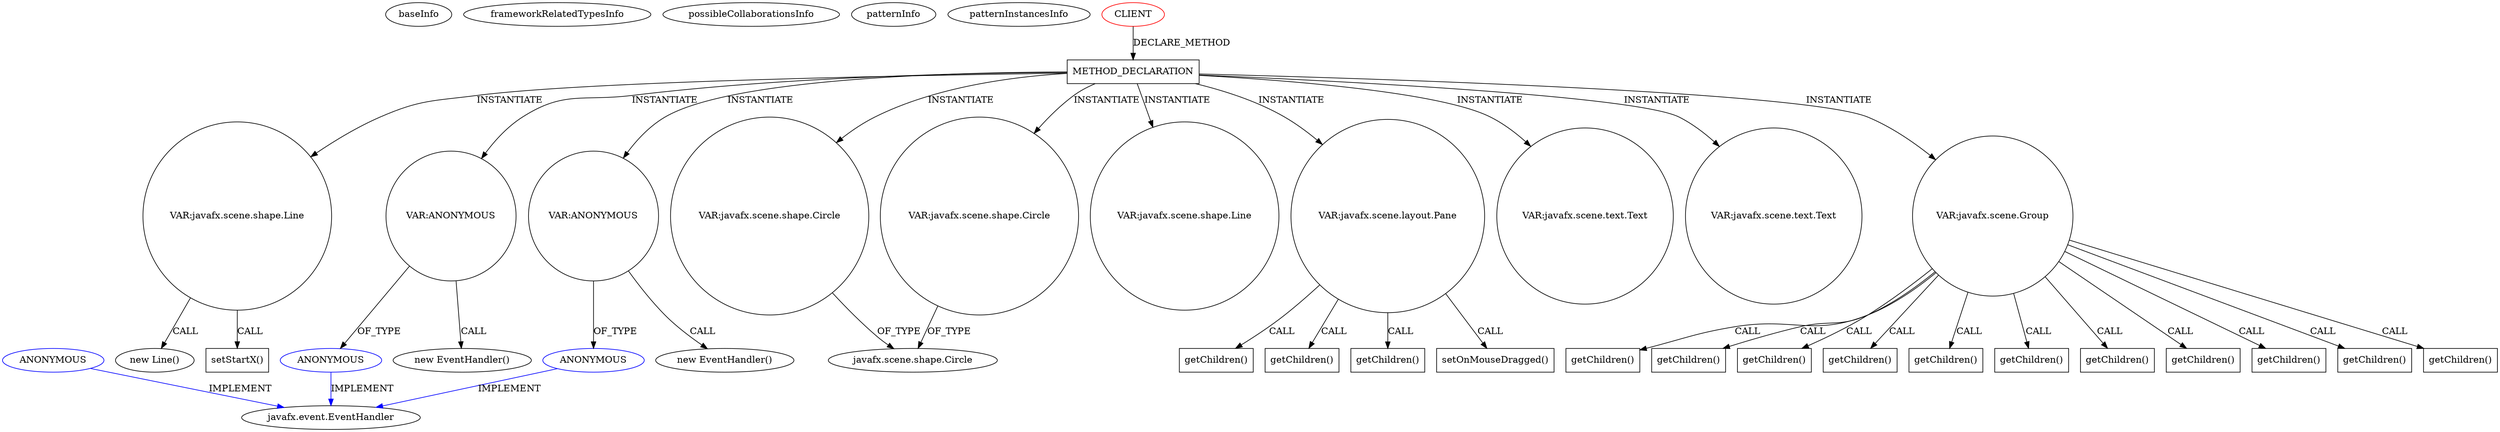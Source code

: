digraph {
baseInfo[graphId=4062,category="pattern",isAnonymous=false,possibleRelation=false]
frameworkRelatedTypesInfo[]
possibleCollaborationsInfo[]
patternInfo[frequency=2.0,patternRootClient=0]
patternInstancesInfo[0="mrempala-sp~/mrempala-sp/sp-master/src/application/VcPtVisualSchematicView.java~VcPtVisualSchematicView~3690",1="mrempala-sp~/mrempala-sp/sp-master/src/application/VcPtVisualSchematicViewClickable.java~VcPtVisualSchematicViewClickable~3668"]
149[label="new Line()",vertexType="CONSTRUCTOR_CALL",isFrameworkType=false]
150[label="VAR:javafx.scene.shape.Line",vertexType="VARIABLE_EXPRESION",isFrameworkType=false,shape=circle]
155[label="setStartX()",vertexType="INSIDE_CALL",isFrameworkType=false,shape=box]
145[label="METHOD_DECLARATION",vertexType="CLIENT_METHOD_DECLARATION",isFrameworkType=false,shape=box]
0[label="CLIENT",vertexType="ROOT_CLIENT_CLASS_DECLARATION",isFrameworkType=false,color=red]
306[label="VAR:ANONYMOUS",vertexType="VARIABLE_EXPRESION",isFrameworkType=false,shape=circle]
307[label="ANONYMOUS",vertexType="REFERENCE_ANONYMOUS_DECLARATION",isFrameworkType=false,color=blue]
305[label="new EventHandler()",vertexType="CONSTRUCTOR_CALL",isFrameworkType=false]
300[label="VAR:ANONYMOUS",vertexType="VARIABLE_EXPRESION",isFrameworkType=false,shape=circle]
301[label="ANONYMOUS",vertexType="REFERENCE_ANONYMOUS_DECLARATION",isFrameworkType=false,color=blue]
299[label="new EventHandler()",vertexType="CONSTRUCTOR_CALL",isFrameworkType=false]
222[label="VAR:javafx.scene.shape.Circle",vertexType="VARIABLE_EXPRESION",isFrameworkType=false,shape=circle]
163[label="VAR:javafx.scene.shape.Circle",vertexType="VARIABLE_EXPRESION",isFrameworkType=false,shape=circle]
209[label="VAR:javafx.scene.shape.Line",vertexType="VARIABLE_EXPRESION",isFrameworkType=false,shape=circle]
146[label="VAR:javafx.scene.layout.Pane",vertexType="VARIABLE_EXPRESION",isFrameworkType=false,shape=circle]
252[label="VAR:javafx.scene.text.Text",vertexType="VARIABLE_EXPRESION",isFrameworkType=false,shape=circle]
194[label="VAR:javafx.scene.text.Text",vertexType="VARIABLE_EXPRESION",isFrameworkType=false,shape=circle]
164[label="javafx.scene.shape.Circle",vertexType="FRAMEWORK_CLASS_TYPE",isFrameworkType=false]
296[label="getChildren()",vertexType="INSIDE_CALL",isFrameworkType=false,shape=box]
147[label="getChildren()",vertexType="INSIDE_CALL",isFrameworkType=false,shape=box]
326[label="getChildren()",vertexType="INSIDE_CALL",isFrameworkType=false,shape=box]
304[label="setOnMouseDragged()",vertexType="INSIDE_CALL",isFrameworkType=false,shape=box]
173[label="VAR:javafx.scene.Group",vertexType="VARIABLE_EXPRESION",isFrameworkType=false,shape=circle]
294[label="getChildren()",vertexType="INSIDE_CALL",isFrameworkType=false,shape=box]
235[label="getChildren()",vertexType="INSIDE_CALL",isFrameworkType=false,shape=box]
281[label="getChildren()",vertexType="INSIDE_CALL",isFrameworkType=false,shape=box]
263[label="getChildren()",vertexType="INSIDE_CALL",isFrameworkType=false,shape=box]
174[label="getChildren()",vertexType="INSIDE_CALL",isFrameworkType=false,shape=box]
207[label="getChildren()",vertexType="INSIDE_CALL",isFrameworkType=false,shape=box]
233[label="getChildren()",vertexType="INSIDE_CALL",isFrameworkType=false,shape=box]
177[label="getChildren()",vertexType="INSIDE_CALL",isFrameworkType=false,shape=box]
265[label="getChildren()",vertexType="INSIDE_CALL",isFrameworkType=false,shape=box]
324[label="getChildren()",vertexType="INSIDE_CALL",isFrameworkType=false,shape=box]
205[label="getChildren()",vertexType="INSIDE_CALL",isFrameworkType=false,shape=box]
39[label="javafx.event.EventHandler",vertexType="FRAMEWORK_INTERFACE_TYPE",isFrameworkType=false]
38[label="ANONYMOUS",vertexType="REFERENCE_ANONYMOUS_DECLARATION",isFrameworkType=false,color=blue]
163->164[label="OF_TYPE"]
173->205[label="CALL"]
173->324[label="CALL"]
145->146[label="INSTANTIATE"]
150->155[label="CALL"]
145->163[label="INSTANTIATE"]
300->301[label="OF_TYPE"]
145->209[label="INSTANTIATE"]
173->233[label="CALL"]
173->294[label="CALL"]
145->194[label="INSTANTIATE"]
145->306[label="INSTANTIATE"]
173->174[label="CALL"]
145->173[label="INSTANTIATE"]
306->305[label="CALL"]
146->326[label="CALL"]
307->39[label="IMPLEMENT",color=blue]
145->300[label="INSTANTIATE"]
301->39[label="IMPLEMENT",color=blue]
146->296[label="CALL"]
173->235[label="CALL"]
145->150[label="INSTANTIATE"]
173->177[label="CALL"]
173->281[label="CALL"]
222->164[label="OF_TYPE"]
173->265[label="CALL"]
0->145[label="DECLARE_METHOD"]
145->252[label="INSTANTIATE"]
145->222[label="INSTANTIATE"]
150->149[label="CALL"]
146->147[label="CALL"]
173->207[label="CALL"]
306->307[label="OF_TYPE"]
146->304[label="CALL"]
38->39[label="IMPLEMENT",color=blue]
300->299[label="CALL"]
173->263[label="CALL"]
}
